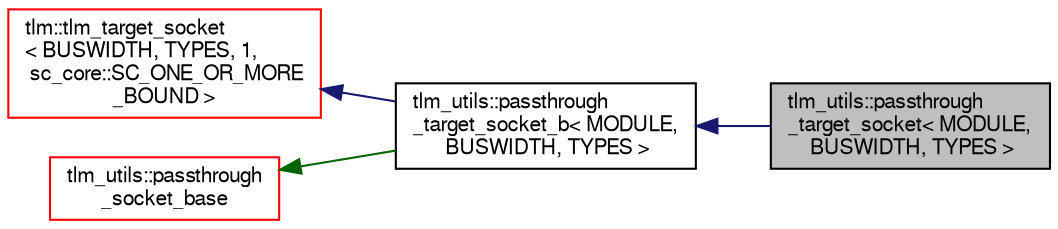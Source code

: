 digraph "tlm_utils::passthrough_target_socket&lt; MODULE, BUSWIDTH, TYPES &gt;"
{
  edge [fontname="FreeSans",fontsize="10",labelfontname="FreeSans",labelfontsize="10"];
  node [fontname="FreeSans",fontsize="10",shape=record];
  rankdir="LR";
  Node11 [label="tlm_utils::passthrough\l_target_socket\< MODULE,\l BUSWIDTH, TYPES \>",height=0.2,width=0.4,color="black", fillcolor="grey75", style="filled", fontcolor="black"];
  Node12 -> Node11 [dir="back",color="midnightblue",fontsize="10",style="solid",fontname="FreeSans"];
  Node12 [label="tlm_utils::passthrough\l_target_socket_b\< MODULE,\l BUSWIDTH, TYPES \>",height=0.2,width=0.4,color="black", fillcolor="white", style="filled",URL="$a02619.html"];
  Node13 -> Node12 [dir="back",color="midnightblue",fontsize="10",style="solid",fontname="FreeSans"];
  Node13 [label="tlm::tlm_target_socket\l\< BUSWIDTH, TYPES, 1,\l sc_core::SC_ONE_OR_MORE\l_BOUND \>",height=0.2,width=0.4,color="red", fillcolor="white", style="filled",URL="$a02523.html"];
  Node23 -> Node12 [dir="back",color="darkgreen",fontsize="10",style="solid",fontname="FreeSans"];
  Node23 [label="tlm_utils::passthrough\l_socket_base",height=0.2,width=0.4,color="red", fillcolor="white", style="filled",URL="$a02535.html"];
}
